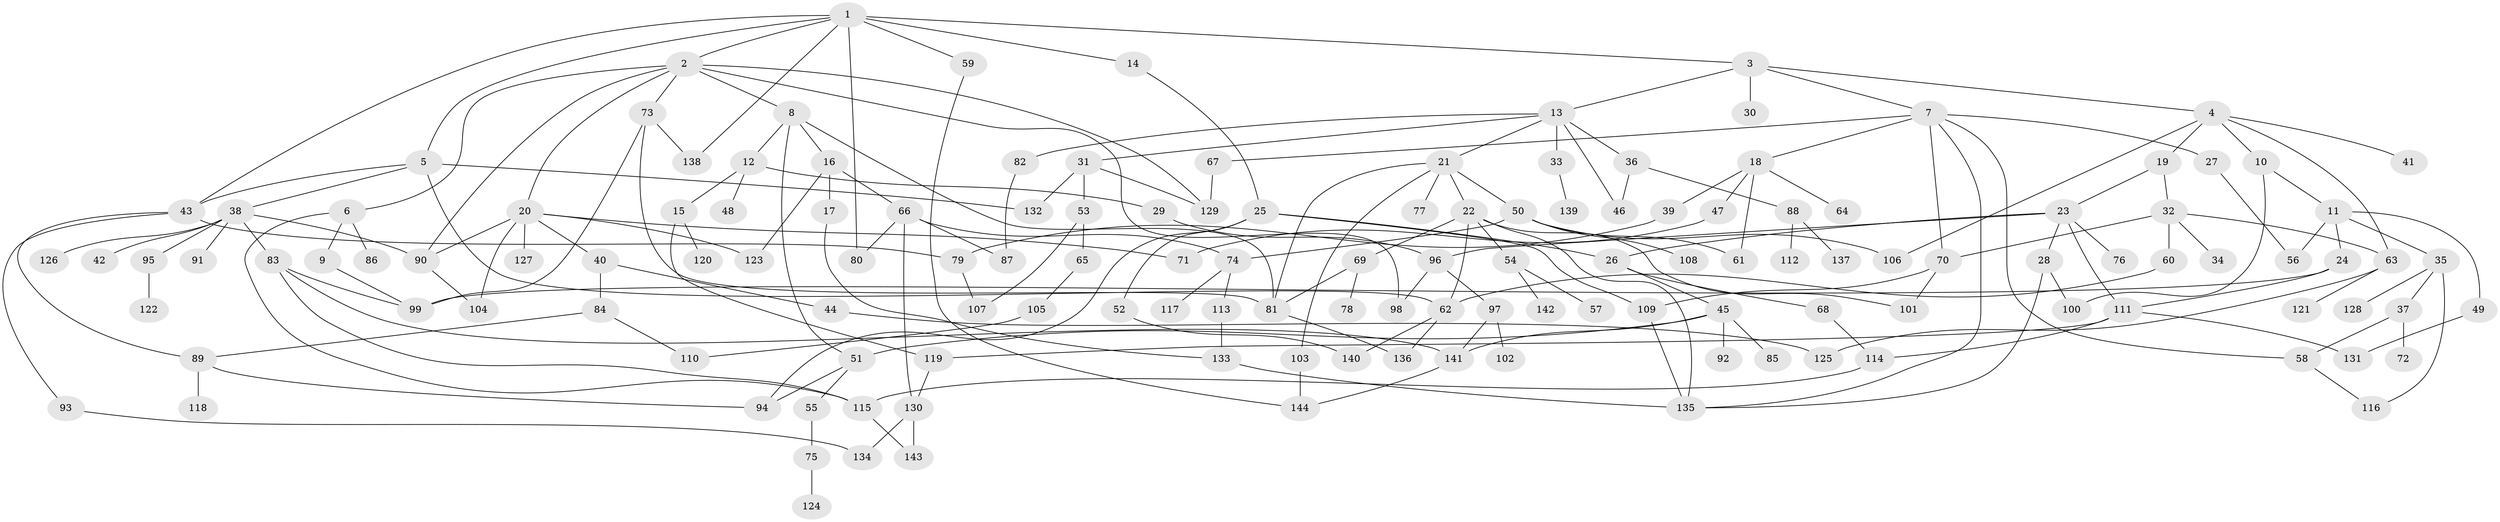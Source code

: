 // coarse degree distribution, {10: 0.011627906976744186, 5: 0.1511627906976744, 9: 0.023255813953488372, 2: 0.27906976744186046, 1: 0.29069767441860467, 4: 0.08139534883720931, 7: 0.03488372093023256, 8: 0.03488372093023256, 3: 0.08139534883720931, 6: 0.011627906976744186}
// Generated by graph-tools (version 1.1) at 2025/45/03/04/25 21:45:11]
// undirected, 144 vertices, 206 edges
graph export_dot {
graph [start="1"]
  node [color=gray90,style=filled];
  1;
  2;
  3;
  4;
  5;
  6;
  7;
  8;
  9;
  10;
  11;
  12;
  13;
  14;
  15;
  16;
  17;
  18;
  19;
  20;
  21;
  22;
  23;
  24;
  25;
  26;
  27;
  28;
  29;
  30;
  31;
  32;
  33;
  34;
  35;
  36;
  37;
  38;
  39;
  40;
  41;
  42;
  43;
  44;
  45;
  46;
  47;
  48;
  49;
  50;
  51;
  52;
  53;
  54;
  55;
  56;
  57;
  58;
  59;
  60;
  61;
  62;
  63;
  64;
  65;
  66;
  67;
  68;
  69;
  70;
  71;
  72;
  73;
  74;
  75;
  76;
  77;
  78;
  79;
  80;
  81;
  82;
  83;
  84;
  85;
  86;
  87;
  88;
  89;
  90;
  91;
  92;
  93;
  94;
  95;
  96;
  97;
  98;
  99;
  100;
  101;
  102;
  103;
  104;
  105;
  106;
  107;
  108;
  109;
  110;
  111;
  112;
  113;
  114;
  115;
  116;
  117;
  118;
  119;
  120;
  121;
  122;
  123;
  124;
  125;
  126;
  127;
  128;
  129;
  130;
  131;
  132;
  133;
  134;
  135;
  136;
  137;
  138;
  139;
  140;
  141;
  142;
  143;
  144;
  1 -- 2;
  1 -- 3;
  1 -- 5;
  1 -- 14;
  1 -- 43;
  1 -- 59;
  1 -- 80;
  1 -- 138;
  2 -- 6;
  2 -- 8;
  2 -- 20;
  2 -- 73;
  2 -- 98;
  2 -- 129;
  2 -- 90;
  3 -- 4;
  3 -- 7;
  3 -- 13;
  3 -- 30;
  4 -- 10;
  4 -- 19;
  4 -- 41;
  4 -- 63;
  4 -- 106;
  5 -- 38;
  5 -- 132;
  5 -- 43;
  5 -- 62;
  6 -- 9;
  6 -- 86;
  6 -- 115;
  7 -- 18;
  7 -- 27;
  7 -- 58;
  7 -- 67;
  7 -- 135;
  7 -- 70;
  8 -- 12;
  8 -- 16;
  8 -- 51;
  8 -- 81;
  9 -- 99;
  10 -- 11;
  10 -- 100;
  11 -- 24;
  11 -- 35;
  11 -- 49;
  11 -- 56;
  12 -- 15;
  12 -- 29;
  12 -- 48;
  13 -- 21;
  13 -- 31;
  13 -- 33;
  13 -- 36;
  13 -- 82;
  13 -- 46;
  14 -- 25;
  15 -- 119;
  15 -- 120;
  16 -- 17;
  16 -- 66;
  16 -- 123;
  17 -- 133;
  18 -- 39;
  18 -- 47;
  18 -- 64;
  18 -- 61;
  19 -- 23;
  19 -- 32;
  20 -- 40;
  20 -- 90;
  20 -- 123;
  20 -- 127;
  20 -- 104;
  20 -- 71;
  21 -- 22;
  21 -- 50;
  21 -- 77;
  21 -- 103;
  21 -- 81;
  22 -- 54;
  22 -- 62;
  22 -- 69;
  22 -- 101;
  22 -- 135;
  23 -- 28;
  23 -- 76;
  23 -- 111;
  23 -- 26;
  23 -- 96;
  24 -- 99;
  24 -- 111;
  25 -- 26;
  25 -- 52;
  25 -- 109;
  25 -- 94;
  26 -- 45;
  26 -- 68;
  27 -- 56;
  28 -- 100;
  28 -- 135;
  29 -- 96;
  31 -- 53;
  31 -- 132;
  31 -- 129;
  32 -- 34;
  32 -- 60;
  32 -- 70;
  32 -- 63;
  33 -- 139;
  35 -- 37;
  35 -- 128;
  35 -- 116;
  36 -- 46;
  36 -- 88;
  37 -- 72;
  37 -- 58;
  38 -- 42;
  38 -- 83;
  38 -- 91;
  38 -- 95;
  38 -- 126;
  38 -- 90;
  39 -- 79;
  40 -- 44;
  40 -- 84;
  43 -- 93;
  43 -- 79;
  43 -- 89;
  44 -- 125;
  45 -- 85;
  45 -- 92;
  45 -- 141;
  45 -- 51;
  47 -- 71;
  49 -- 131;
  50 -- 61;
  50 -- 74;
  50 -- 108;
  50 -- 106;
  51 -- 55;
  51 -- 94;
  52 -- 140;
  53 -- 65;
  53 -- 107;
  54 -- 57;
  54 -- 142;
  55 -- 75;
  58 -- 116;
  59 -- 144;
  60 -- 62;
  62 -- 136;
  62 -- 140;
  63 -- 121;
  63 -- 125;
  65 -- 105;
  66 -- 87;
  66 -- 74;
  66 -- 80;
  66 -- 130;
  67 -- 129;
  68 -- 114;
  69 -- 78;
  69 -- 81;
  70 -- 109;
  70 -- 101;
  73 -- 81;
  73 -- 138;
  73 -- 99;
  74 -- 113;
  74 -- 117;
  75 -- 124;
  79 -- 107;
  81 -- 136;
  82 -- 87;
  83 -- 141;
  83 -- 115;
  83 -- 99;
  84 -- 89;
  84 -- 110;
  88 -- 112;
  88 -- 137;
  89 -- 94;
  89 -- 118;
  90 -- 104;
  93 -- 134;
  95 -- 122;
  96 -- 97;
  96 -- 98;
  97 -- 102;
  97 -- 141;
  103 -- 144;
  105 -- 110;
  109 -- 135;
  111 -- 131;
  111 -- 119;
  111 -- 114;
  113 -- 133;
  114 -- 115;
  115 -- 143;
  119 -- 130;
  130 -- 134;
  130 -- 143;
  133 -- 135;
  141 -- 144;
}
